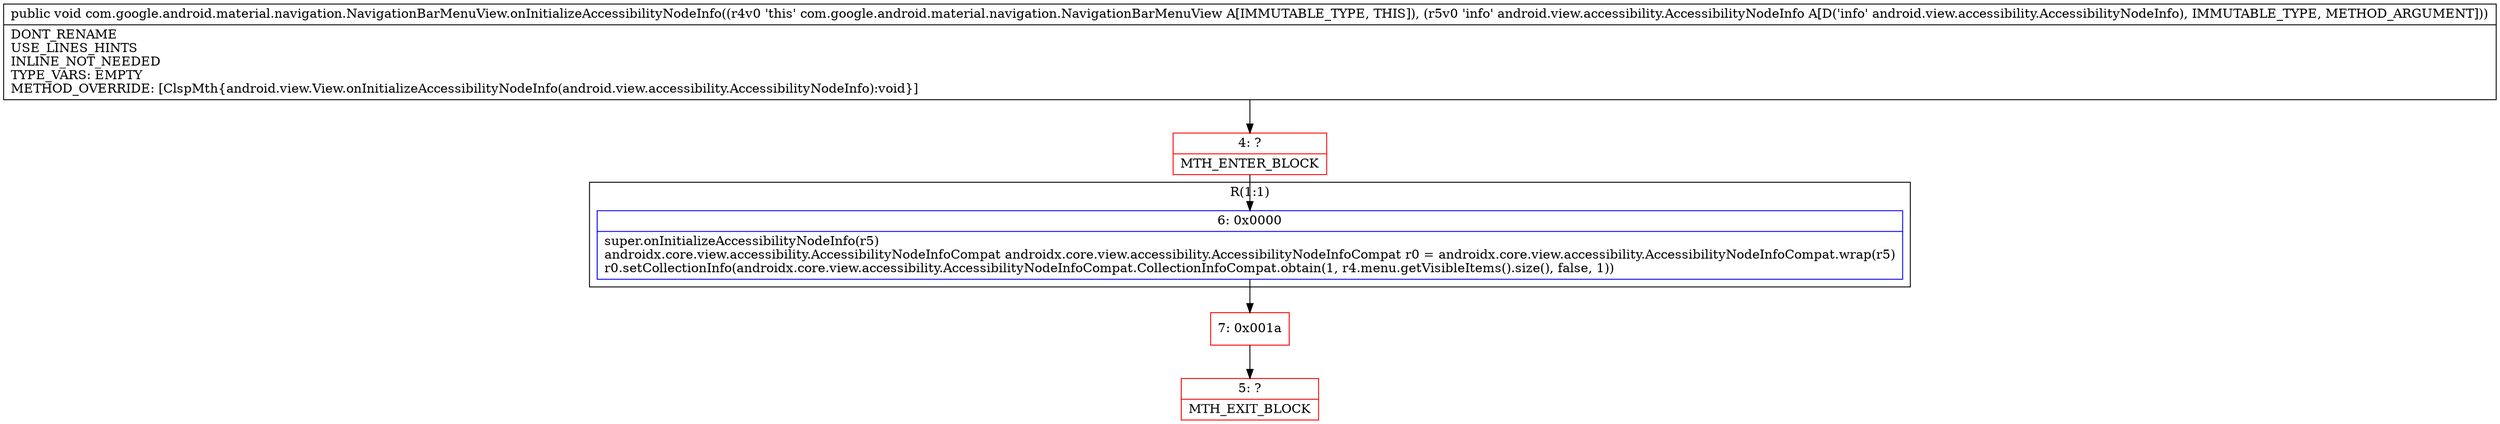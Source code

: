 digraph "CFG forcom.google.android.material.navigation.NavigationBarMenuView.onInitializeAccessibilityNodeInfo(Landroid\/view\/accessibility\/AccessibilityNodeInfo;)V" {
subgraph cluster_Region_1491263680 {
label = "R(1:1)";
node [shape=record,color=blue];
Node_6 [shape=record,label="{6\:\ 0x0000|super.onInitializeAccessibilityNodeInfo(r5)\landroidx.core.view.accessibility.AccessibilityNodeInfoCompat androidx.core.view.accessibility.AccessibilityNodeInfoCompat r0 = androidx.core.view.accessibility.AccessibilityNodeInfoCompat.wrap(r5)\lr0.setCollectionInfo(androidx.core.view.accessibility.AccessibilityNodeInfoCompat.CollectionInfoCompat.obtain(1, r4.menu.getVisibleItems().size(), false, 1))\l}"];
}
Node_4 [shape=record,color=red,label="{4\:\ ?|MTH_ENTER_BLOCK\l}"];
Node_7 [shape=record,color=red,label="{7\:\ 0x001a}"];
Node_5 [shape=record,color=red,label="{5\:\ ?|MTH_EXIT_BLOCK\l}"];
MethodNode[shape=record,label="{public void com.google.android.material.navigation.NavigationBarMenuView.onInitializeAccessibilityNodeInfo((r4v0 'this' com.google.android.material.navigation.NavigationBarMenuView A[IMMUTABLE_TYPE, THIS]), (r5v0 'info' android.view.accessibility.AccessibilityNodeInfo A[D('info' android.view.accessibility.AccessibilityNodeInfo), IMMUTABLE_TYPE, METHOD_ARGUMENT]))  | DONT_RENAME\lUSE_LINES_HINTS\lINLINE_NOT_NEEDED\lTYPE_VARS: EMPTY\lMETHOD_OVERRIDE: [ClspMth\{android.view.View.onInitializeAccessibilityNodeInfo(android.view.accessibility.AccessibilityNodeInfo):void\}]\l}"];
MethodNode -> Node_4;Node_6 -> Node_7;
Node_4 -> Node_6;
Node_7 -> Node_5;
}


